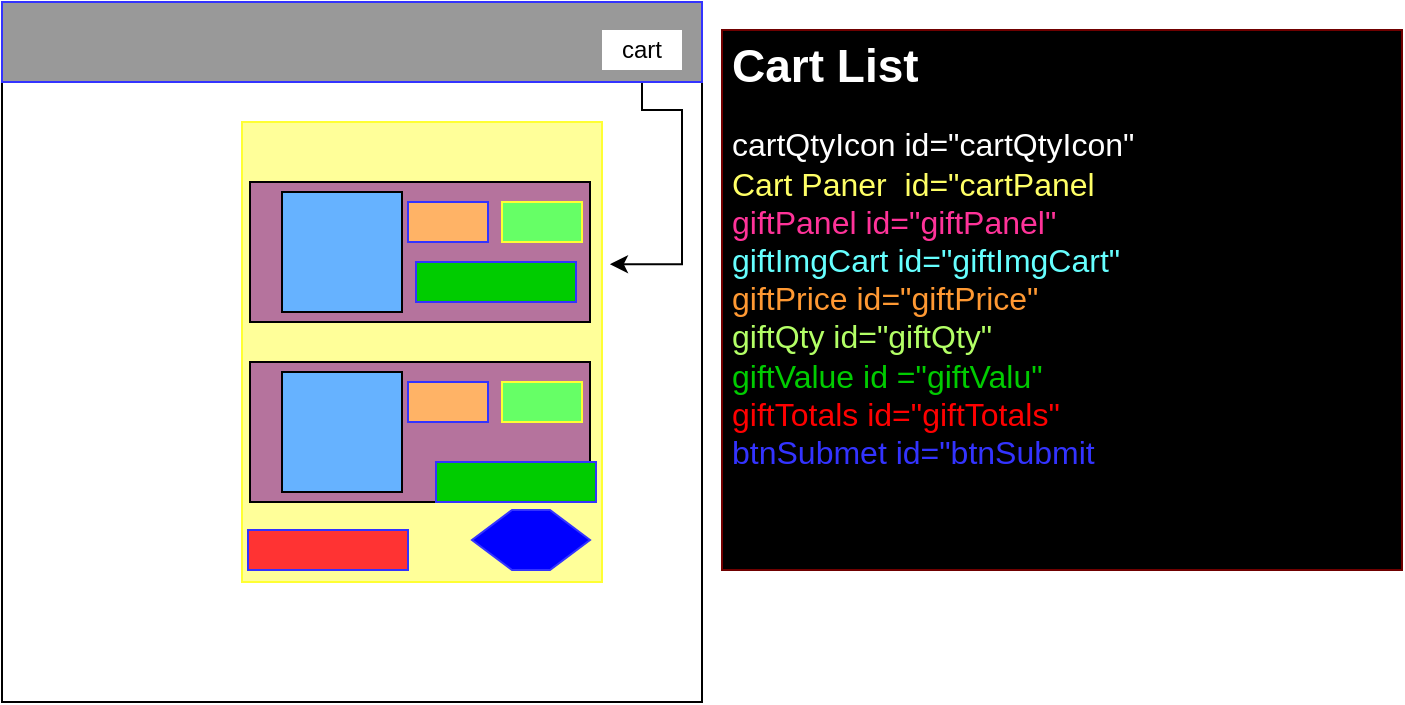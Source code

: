 <mxfile version="14.5.5" type="github">
  <diagram id="sD5aDXW3nQzHqlUC7XGk" name="Page-1">
    <mxGraphModel dx="868" dy="450" grid="1" gridSize="10" guides="1" tooltips="1" connect="1" arrows="1" fold="1" page="1" pageScale="1" pageWidth="850" pageHeight="1100" math="0" shadow="0">
      <root>
        <mxCell id="0" />
        <mxCell id="1" parent="0" />
        <mxCell id="UCM9uOW9E2vXzlRKvlth-1" value="" style="whiteSpace=wrap;html=1;aspect=fixed;" vertex="1" parent="1">
          <mxGeometry x="40" y="20" width="350" height="350" as="geometry" />
        </mxCell>
        <mxCell id="UCM9uOW9E2vXzlRKvlth-2" value="" style="rounded=0;whiteSpace=wrap;html=1;strokeColor=#FFFF33;fillColor=#FFFF99;" vertex="1" parent="1">
          <mxGeometry x="160" y="80" width="180" height="230" as="geometry" />
        </mxCell>
        <mxCell id="UCM9uOW9E2vXzlRKvlth-16" style="edgeStyle=orthogonalEdgeStyle;rounded=0;orthogonalLoop=1;jettySize=auto;html=1;entryX=1.022;entryY=0.309;entryDx=0;entryDy=0;entryPerimeter=0;" edge="1" parent="1" source="UCM9uOW9E2vXzlRKvlth-3" target="UCM9uOW9E2vXzlRKvlth-2">
          <mxGeometry relative="1" as="geometry">
            <Array as="points">
              <mxPoint x="360" y="74" />
              <mxPoint x="380" y="74" />
              <mxPoint x="380" y="151" />
            </Array>
          </mxGeometry>
        </mxCell>
        <mxCell id="UCM9uOW9E2vXzlRKvlth-6" value="" style="rounded=0;whiteSpace=wrap;html=1;fillColor=#B5739D;" vertex="1" parent="1">
          <mxGeometry x="164" y="110" width="170" height="70" as="geometry" />
        </mxCell>
        <mxCell id="UCM9uOW9E2vXzlRKvlth-7" value="" style="rounded=0;whiteSpace=wrap;html=1;fillColor=#B5739D;" vertex="1" parent="1">
          <mxGeometry x="164" y="200" width="170" height="70" as="geometry" />
        </mxCell>
        <mxCell id="UCM9uOW9E2vXzlRKvlth-8" value="" style="rounded=0;whiteSpace=wrap;html=1;fillColor=#66B2FF;" vertex="1" parent="1">
          <mxGeometry x="180" y="115" width="60" height="60" as="geometry" />
        </mxCell>
        <mxCell id="UCM9uOW9E2vXzlRKvlth-9" value="" style="rounded=0;whiteSpace=wrap;html=1;fillColor=#66B2FF;" vertex="1" parent="1">
          <mxGeometry x="180" y="205" width="60" height="60" as="geometry" />
        </mxCell>
        <mxCell id="UCM9uOW9E2vXzlRKvlth-10" value="" style="rounded=0;whiteSpace=wrap;html=1;strokeColor=#FFFF33;fillColor=#66FF66;" vertex="1" parent="1">
          <mxGeometry x="290" y="120" width="40" height="20" as="geometry" />
        </mxCell>
        <mxCell id="UCM9uOW9E2vXzlRKvlth-11" value="" style="rounded=0;whiteSpace=wrap;html=1;strokeColor=#FFFF33;fillColor=#66FF66;" vertex="1" parent="1">
          <mxGeometry x="290" y="210" width="40" height="20" as="geometry" />
        </mxCell>
        <mxCell id="UCM9uOW9E2vXzlRKvlth-12" value="" style="rounded=0;whiteSpace=wrap;html=1;strokeColor=#3333FF;fillColor=#FFB366;" vertex="1" parent="1">
          <mxGeometry x="243" y="120" width="40" height="20" as="geometry" />
        </mxCell>
        <mxCell id="UCM9uOW9E2vXzlRKvlth-13" value="" style="rounded=0;whiteSpace=wrap;html=1;strokeColor=#3333FF;fillColor=#FFB366;" vertex="1" parent="1">
          <mxGeometry x="243" y="210" width="40" height="20" as="geometry" />
        </mxCell>
        <mxCell id="UCM9uOW9E2vXzlRKvlth-14" value="" style="rounded=0;whiteSpace=wrap;html=1;strokeColor=#3333FF;fillColor=#00CC00;" vertex="1" parent="1">
          <mxGeometry x="247" y="150" width="80" height="20" as="geometry" />
        </mxCell>
        <mxCell id="UCM9uOW9E2vXzlRKvlth-15" value="" style="rounded=0;whiteSpace=wrap;html=1;strokeColor=#3333FF;fillColor=#FF3333;" vertex="1" parent="1">
          <mxGeometry x="163" y="284" width="80" height="20" as="geometry" />
        </mxCell>
        <mxCell id="UCM9uOW9E2vXzlRKvlth-17" value="&lt;h1 style=&quot;font-size: 23px&quot;&gt;Cart List&lt;/h1&gt;&lt;div style=&quot;font-size: 16px&quot;&gt;&lt;div&gt;&lt;font style=&quot;font-size: 16px&quot;&gt;cartQtyIcon id=&quot;cartQtyIcon&quot;&lt;/font&gt;&lt;/div&gt;&lt;div&gt;&lt;font color=&quot;#ffff66&quot; style=&quot;font-size: 16px&quot;&gt;Cart Paner&amp;nbsp; id=&quot;cartPanel&lt;/font&gt;&lt;/div&gt;&lt;/div&gt;&lt;div style=&quot;font-size: 16px&quot;&gt;&lt;font color=&quot;#ff3399&quot; style=&quot;font-size: 16px&quot;&gt;giftPanel id=&quot;giftPanel&quot;&lt;/font&gt;&lt;/div&gt;&lt;div style=&quot;font-size: 16px&quot;&gt;&lt;font color=&quot;#66ffff&quot;&gt;giftImgCart id=&quot;giftImgCart&quot;&lt;/font&gt;&lt;/div&gt;&lt;div style=&quot;font-size: 16px&quot;&gt;&lt;font color=&quot;#ff9933&quot;&gt;giftPrice id=&quot;giftPrice&quot;&lt;/font&gt;&lt;/div&gt;&lt;div style=&quot;font-size: 16px&quot;&gt;&lt;font color=&quot;#b3ff66&quot;&gt;giftQty id=&quot;giftQty&quot;&lt;/font&gt;&lt;/div&gt;&lt;div style=&quot;font-size: 16px&quot;&gt;&lt;font color=&quot;#00cc00&quot;&gt;giftValue id =&quot;giftValu&quot;&lt;/font&gt;&lt;/div&gt;&lt;div style=&quot;font-size: 16px&quot;&gt;&lt;font color=&quot;#ff0000&quot;&gt;giftTotals id=&quot;giftTotals&quot;&lt;/font&gt;&lt;/div&gt;&lt;div style=&quot;font-size: 16px&quot;&gt;&lt;font color=&quot;#3333ff&quot;&gt;btnSubmet id=&quot;btnSubmit&lt;/font&gt;&lt;/div&gt;" style="text;html=1;strokeColor=#6F0000;spacing=5;spacingTop=-20;whiteSpace=wrap;overflow=hidden;rounded=0;fontColor=#ffffff;fillColor=#000000;align=left;" vertex="1" parent="1">
          <mxGeometry x="400" y="34" width="340" height="270" as="geometry" />
        </mxCell>
        <mxCell id="UCM9uOW9E2vXzlRKvlth-18" value="" style="shape=hexagon;perimeter=hexagonPerimeter2;whiteSpace=wrap;html=1;fixedSize=1;strokeColor=#3333FF;fillColor=#0000FF;" vertex="1" parent="1">
          <mxGeometry x="275" y="274" width="59" height="30" as="geometry" />
        </mxCell>
        <mxCell id="UCM9uOW9E2vXzlRKvlth-19" value="" style="rounded=0;whiteSpace=wrap;html=1;strokeColor=#3333FF;fillColor=#00CC00;" vertex="1" parent="1">
          <mxGeometry x="257" y="250" width="80" height="20" as="geometry" />
        </mxCell>
        <mxCell id="UCM9uOW9E2vXzlRKvlth-21" value="" style="rounded=0;whiteSpace=wrap;html=1;strokeColor=#3333FF;fillColor=#999999;" vertex="1" parent="1">
          <mxGeometry x="40" y="20" width="350" height="40" as="geometry" />
        </mxCell>
        <mxCell id="UCM9uOW9E2vXzlRKvlth-3" value="cart" style="text;html=1;strokeColor=none;fillColor=#FFFFFF;align=center;verticalAlign=middle;whiteSpace=wrap;rounded=0;" vertex="1" parent="1">
          <mxGeometry x="340" y="34" width="40" height="20" as="geometry" />
        </mxCell>
      </root>
    </mxGraphModel>
  </diagram>
</mxfile>
